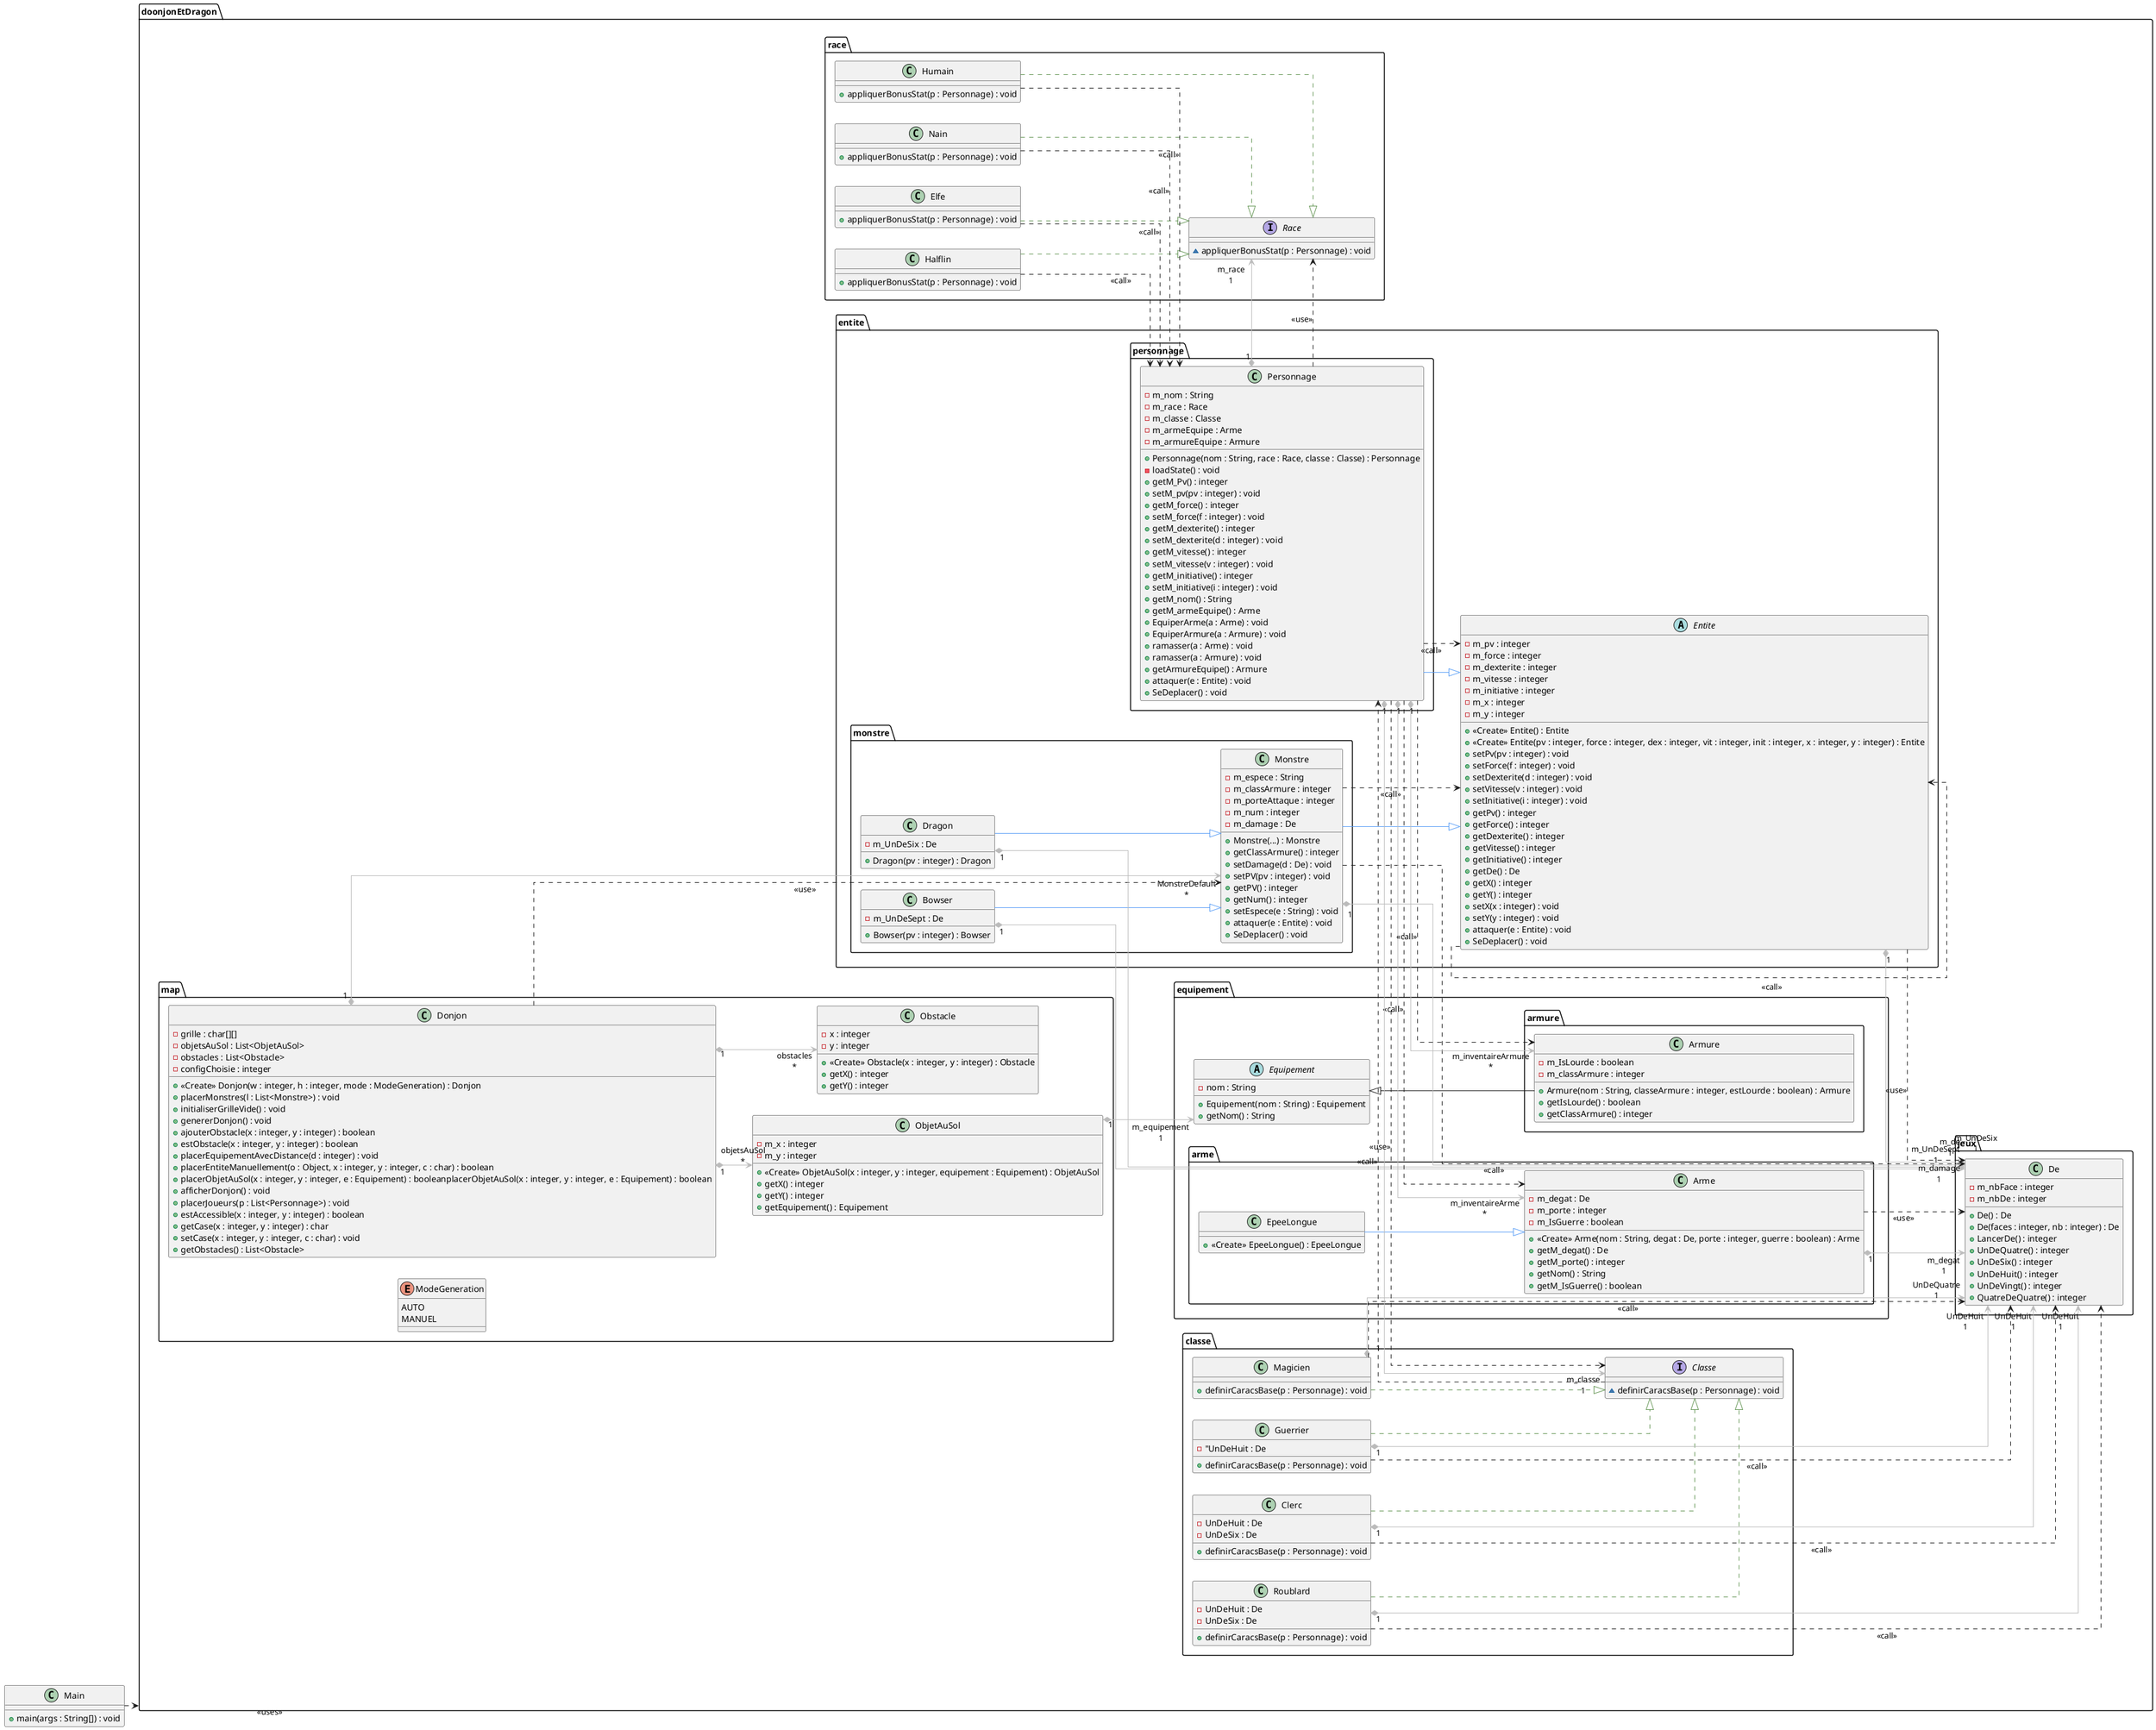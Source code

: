 @startuml
left to right direction
skinparam linetype ortho

class Main {
  + main(args : String[]) : void
}

package doonjonEtDragon {

class equipement.arme.EpeeLongue {
  +  <<Create>> EpeeLongue() : EpeeLongue
}

class map.ObjetAuSol {
  - m_x : integer
  - m_y : integer
  +  <<Create>> ObjetAuSol(x : integer, y : integer, equipement : Equipement) : ObjetAuSol
  + getX() : integer
  + getY() : integer
  + getEquipement() : Equipement
}

interface classe.Classe {
  ~ definirCaracsBase(p : Personnage) : void
}

class equipement.armure.Armure extends equipement.Equipement{
  - m_IsLourde : boolean
  - m_classArmure : integer
  + Armure(nom : String, classeArmure : integer, estLourde : boolean) : Armure
  + getIsLourde() : boolean
  + getClassArmure() : integer
}

class classe.Guerrier {
  - "UnDeHuit : De
  + definirCaracsBase(p : Personnage) : void
}

class race.Nain {
  + appliquerBonusStat(p : Personnage) : void
}

class jeux.De {
  - m_nbFace : integer
  - m_nbDe : integer
  + De() : De
  + De(faces : integer, nb : integer) : De
  + LancerDe() : integer
  + UnDeQuatre() : integer
  + UnDeSix() : integer
  + UnDeHuit() : integer
  + UnDeVingt() : integer
  + QuatreDeQuatre() : integer
}

abstract class equipement.Equipement {
  - nom : String
  + Equipement(nom : String) : Equipement
  + getNom() : String
}

interface race.Race {
  ~ appliquerBonusStat(p : Personnage) : void
}

class classe.Magicien {
  + definirCaracsBase(p : Personnage) : void
}

abstract class entite.Entite {
  - m_pv : integer
  - m_force : integer
  - m_dexterite : integer
  - m_vitesse : integer
  - m_initiative : integer
  - m_x : integer
  - m_y : integer
  + <<Create>> Entite() : Entite
  + <<Create>> Entite(pv : integer, force : integer, dex : integer, vit : integer, init : integer, x : integer, y : integer) : Entite
  + setPv(pv : integer) : void
  + setForce(f : integer) : void
  + setDexterite(d : integer) : void
  + setVitesse(v : integer) : void
  + setInitiative(i : integer) : void
  + getPv() : integer
  + getForce() : integer
  + getDexterite() : integer
  + getVitesse() : integer
  + getInitiative() : integer
  + getDe() : De
  + getX() : integer
  + getY() : integer
  + setX(x : integer) : void
  + setY(y : integer) : void
  + attaquer(e : Entite) : void
  + SeDeplacer() : void
}

class entite.personnage.Personnage {
  - m_nom : String
  - m_race : Race
  - m_classe : Classe
  - m_armeEquipe : Arme
  - m_armureEquipe : Armure
  + Personnage(nom : String, race : Race, classe : Classe) : Personnage
  - loadState() : void
  + getM_Pv() : integer
  + setM_pv(pv : integer) : void
  + getM_force() : integer
  + setM_force(f : integer) : void
  + getM_dexterite() : integer
  + setM_dexterite(d : integer) : void
  + getM_vitesse() : integer
  + setM_vitesse(v : integer) : void
  + getM_initiative() : integer
  + setM_initiative(i : integer) : void
  + getM_nom() : String
  + getM_armeEquipe() : Arme
  + EquiperArme(a : Arme) : void
  + EquiperArmure(a : Armure) : void
  + ramasser(a : Arme) : void
  + ramasser(a : Armure) : void
  + getArmureEquipe() : Armure
  + attaquer(e : Entite) : void
  + SeDeplacer() : void
}

class map.Obstacle {
  - x : integer
  - y : integer
  + <<Create>> Obstacle(x : integer, y : integer) : Obstacle
  + getX() : integer
  + getY() : integer
}

class equipement.arme.Arme {
  - m_degat : De
  - m_porte : integer
  - m_IsGuerre : boolean
  + <<Create>> Arme(nom : String, degat : De, porte : integer, guerre : boolean) : Arme
  + getM_degat() : De
  + getM_porte() : integer
  + getNom() : String
  + getM_IsGuerre() : boolean
}

class classe.Roublard {
  - UnDeHuit : De
  - UnDeSix : De
  + definirCaracsBase(p : Personnage) : void
}

class entite.monstre.Monstre {
  - m_espece : String
  - m_classArmure : integer
  - m_porteAttaque : integer
  - m_num : integer
  - m_damage : De
  + Monstre(...) : Monstre
  + getClassArmure() : integer
  + setDamage(d : De) : void
  + setPV(pv : integer) : void
  + getPV() : integer
  + getNum() : integer
  + setEspece(e : String) : void
  + attaquer(e : Entite) : void
  + SeDeplacer() : void
}

class map.Donjon {
  - grille : char[][]
  - objetsAuSol : List<ObjetAuSol>
  - obstacles : List<Obstacle>
  - configChoisie : integer
  + <<Create>> Donjon(w : integer, h : integer, mode : ModeGeneration) : Donjon
  + placerMonstres(l : List<Monstre>) : void
  + initialiserGrilleVide() : void
  + genererDonjon() : void
  + ajouterObstacle(x : integer, y : integer) : boolean
  + estObstacle(x : integer, y : integer) : boolean
  + placerEquipementAvecDistance(d : integer) : void
  + placerEntiteManuellement(o : Object, x : integer, y : integer, c : char) : boolean
  + placerObjetAuSol(x : integer, y : integer, e : Equipement) : booleanplacerObjetAuSol(x : integer, y : integer, e : Equipement) : boolean
  + afficherDonjon() : void
  + placerJoueurs(p : List<Personnage>) : void
  + estAccessible(x : integer, y : integer) : boolean
  + getCase(x : integer, y : integer) : char
  + setCase(x : integer, y : integer, c : char) : void
  + getObstacles() : List<Obstacle>
}

enum map.ModeGeneration {
  AUTO
  MANUEL
}

class classe.Clerc {
  - UnDeHuit : De
  - UnDeSix : De
  + definirCaracsBase(p : Personnage) : void
}

class race.Elfe {
  + appliquerBonusStat(p : Personnage) : void
}

class race.Halflin {
  + appliquerBonusStat(p : Personnage) : void
}

class entite.monstre.Dragon {
  - m_UnDeSix : De
  + Dragon(pv : integer) : Dragon
}

class race.Humain {
  + appliquerBonusStat(p : Personnage) : void
}

class entite.monstre.Bowser {
  - m_UnDeSept : De
  + Bowser(pv : integer) : Bowser
}

}




Arme       "1" *-[#bbbbbb,plain]-> "m_degat\n1" De

Bowser     "1" *-[#bbbbbb,plain]-> "m_UnDeSept\n1" De
Bowser      -[#589df6,plain]-^  Monstre

Clerc       -[#609350,dashed]-^  Classe
Clerc      "1" *-[#bbbbbb,plain]-> "UnDeHuit\n1" De

Donjon     "1" *-[#bbbbbb,plain]-> "MonstreDefault\n*" Monstre
Donjon     "1" *-[#bbbbbb,plain]-> "objetsAuSol\n*" ObjetAuSol
Donjon     "1" *-[#bbbbbb,plain]-> "obstacles\n*" Obstacle

Dragon     "1" *-[#bbbbbb,plain]-> "m_UnDeSix\n1" De
Dragon      -[#589df6,plain]-^  Monstre

Elfe        -[#609350,dashed]-^  Race

Entite     "1" *-[#bbbbbb,plain]-> "m_de\n1" De

EpeeLongue  -[#589df6,plain]-^  Arme

Guerrier    -[#609350,dashed]-^  Classe
Guerrier   "1" *-[#bbbbbb,plain]-> "UnDeHuit\n1" De

Halflin     -[#609350,dashed]-^  Race

Humain      -[#609350,dashed]-^  Race

Magicien    -[#609350,dashed]-^  Classe
Magicien   "1" *-[#bbbbbb,plain]-> "UnDeQuatre\n1" De

Monstre    "1" *-[#bbbbbb,plain]-> "m_damage\n1" De
Monstre     -[#589df6,plain]-^  Entite

Nain        -[#609350,dashed]-^  Race

ObjetAuSol "1" *-[#bbbbbb,plain]-> "m_equipement\n1" Equipement

Personnage "1" *-[#bbbbbb,plain]-> "m_inventaireArme\n*" Arme
Personnage "1" *-[#bbbbbb,plain]-> "m_inventaireArmure\n*" Armure
Personnage "1" *-[#bbbbbb,plain]-> "m_classe\n1" Classe
Personnage  -[#589df6,plain]-^  Entite
Personnage "1" *-[#bbbbbb,plain]-> "m_race\n1" Race

Roublard    -[#609350,dashed]-^  Classe
Roublard   "1" *-[#bbbbbb,plain]-> "UnDeHuit\n1" De

Main ..> doonjonEtDragon : <<uses>>


Personnage ..> Arme : <<call>>
Personnage ..> Armure : <<call>>
Personnage ..> Entite : <<call>>
Personnage ..> Race : <<use>>
Personnage ..> Classe : <<use>>

Guerrier ..> De : <<call>>
Magicien ..> De : <<call>>
Clerc ..> De : <<call>>
Roublard ..> De : <<call>>

Entite ..> De : <<use>>
Entite ..> Entite : <<call>>

Arme ..> De : <<use>>

Donjon ..> Monstre : <<use>>

Monstre ..> De : <<call>>
Monstre ..> Entite : <<call>>

Elfe ..> Personnage : <<call>>
Nain ..> Personnage : <<call>>
Humain ..> Personnage : <<call>>
Halflin ..> Personnage : <<call>>

Classe ..> Personnage : <<call>>



@enduml